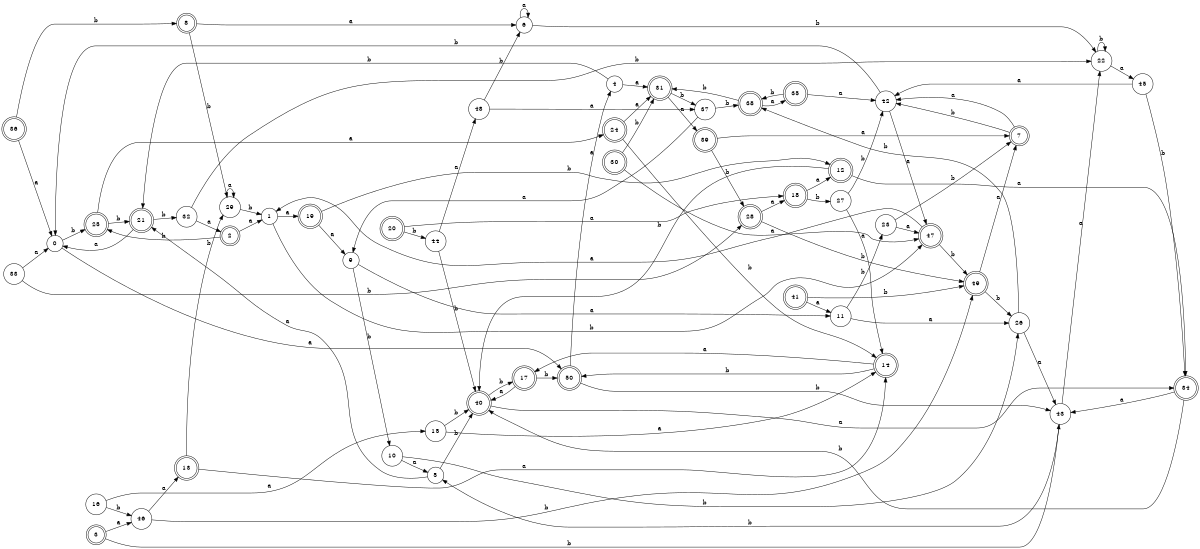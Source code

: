 digraph n41_9 {
__start0 [label="" shape="none"];

rankdir=LR;
size="8,5";

s0 [style="filled", color="black", fillcolor="white" shape="circle", label="0"];
s1 [style="filled", color="black", fillcolor="white" shape="circle", label="1"];
s2 [style="rounded,filled", color="black", fillcolor="white" shape="doublecircle", label="2"];
s3 [style="rounded,filled", color="black", fillcolor="white" shape="doublecircle", label="3"];
s4 [style="filled", color="black", fillcolor="white" shape="circle", label="4"];
s5 [style="filled", color="black", fillcolor="white" shape="circle", label="5"];
s6 [style="filled", color="black", fillcolor="white" shape="circle", label="6"];
s7 [style="rounded,filled", color="black", fillcolor="white" shape="doublecircle", label="7"];
s8 [style="rounded,filled", color="black", fillcolor="white" shape="doublecircle", label="8"];
s9 [style="filled", color="black", fillcolor="white" shape="circle", label="9"];
s10 [style="filled", color="black", fillcolor="white" shape="circle", label="10"];
s11 [style="filled", color="black", fillcolor="white" shape="circle", label="11"];
s12 [style="rounded,filled", color="black", fillcolor="white" shape="doublecircle", label="12"];
s13 [style="rounded,filled", color="black", fillcolor="white" shape="doublecircle", label="13"];
s14 [style="rounded,filled", color="black", fillcolor="white" shape="doublecircle", label="14"];
s15 [style="filled", color="black", fillcolor="white" shape="circle", label="15"];
s16 [style="filled", color="black", fillcolor="white" shape="circle", label="16"];
s17 [style="rounded,filled", color="black", fillcolor="white" shape="doublecircle", label="17"];
s18 [style="rounded,filled", color="black", fillcolor="white" shape="doublecircle", label="18"];
s19 [style="rounded,filled", color="black", fillcolor="white" shape="doublecircle", label="19"];
s20 [style="rounded,filled", color="black", fillcolor="white" shape="doublecircle", label="20"];
s21 [style="rounded,filled", color="black", fillcolor="white" shape="doublecircle", label="21"];
s22 [style="filled", color="black", fillcolor="white" shape="circle", label="22"];
s23 [style="filled", color="black", fillcolor="white" shape="circle", label="23"];
s24 [style="rounded,filled", color="black", fillcolor="white" shape="doublecircle", label="24"];
s25 [style="rounded,filled", color="black", fillcolor="white" shape="doublecircle", label="25"];
s26 [style="filled", color="black", fillcolor="white" shape="circle", label="26"];
s27 [style="filled", color="black", fillcolor="white" shape="circle", label="27"];
s28 [style="rounded,filled", color="black", fillcolor="white" shape="doublecircle", label="28"];
s29 [style="filled", color="black", fillcolor="white" shape="circle", label="29"];
s30 [style="rounded,filled", color="black", fillcolor="white" shape="doublecircle", label="30"];
s31 [style="rounded,filled", color="black", fillcolor="white" shape="doublecircle", label="31"];
s32 [style="filled", color="black", fillcolor="white" shape="circle", label="32"];
s33 [style="filled", color="black", fillcolor="white" shape="circle", label="33"];
s34 [style="rounded,filled", color="black", fillcolor="white" shape="doublecircle", label="34"];
s35 [style="rounded,filled", color="black", fillcolor="white" shape="doublecircle", label="35"];
s36 [style="rounded,filled", color="black", fillcolor="white" shape="doublecircle", label="36"];
s37 [style="filled", color="black", fillcolor="white" shape="circle", label="37"];
s38 [style="rounded,filled", color="black", fillcolor="white" shape="doublecircle", label="38"];
s39 [style="rounded,filled", color="black", fillcolor="white" shape="doublecircle", label="39"];
s40 [style="rounded,filled", color="black", fillcolor="white" shape="doublecircle", label="40"];
s41 [style="rounded,filled", color="black", fillcolor="white" shape="doublecircle", label="41"];
s42 [style="filled", color="black", fillcolor="white" shape="circle", label="42"];
s43 [style="filled", color="black", fillcolor="white" shape="circle", label="43"];
s44 [style="filled", color="black", fillcolor="white" shape="circle", label="44"];
s45 [style="filled", color="black", fillcolor="white" shape="circle", label="45"];
s46 [style="filled", color="black", fillcolor="white" shape="circle", label="46"];
s47 [style="rounded,filled", color="black", fillcolor="white" shape="doublecircle", label="47"];
s48 [style="filled", color="black", fillcolor="white" shape="circle", label="48"];
s49 [style="rounded,filled", color="black", fillcolor="white" shape="doublecircle", label="49"];
s50 [style="rounded,filled", color="black", fillcolor="white" shape="doublecircle", label="50"];
s0 -> s50 [label="a"];
s0 -> s25 [label="b"];
s1 -> s19 [label="a"];
s1 -> s47 [label="b"];
s2 -> s1 [label="a"];
s2 -> s25 [label="b"];
s3 -> s46 [label="a"];
s3 -> s43 [label="b"];
s4 -> s31 [label="a"];
s4 -> s21 [label="b"];
s5 -> s21 [label="a"];
s5 -> s40 [label="b"];
s6 -> s6 [label="a"];
s6 -> s22 [label="b"];
s7 -> s42 [label="a"];
s7 -> s42 [label="b"];
s8 -> s6 [label="a"];
s8 -> s29 [label="b"];
s9 -> s11 [label="a"];
s9 -> s10 [label="b"];
s10 -> s5 [label="a"];
s10 -> s26 [label="b"];
s11 -> s26 [label="a"];
s11 -> s23 [label="b"];
s12 -> s34 [label="a"];
s12 -> s40 [label="b"];
s13 -> s14 [label="a"];
s13 -> s29 [label="b"];
s14 -> s17 [label="a"];
s14 -> s50 [label="b"];
s15 -> s14 [label="a"];
s15 -> s40 [label="b"];
s16 -> s15 [label="a"];
s16 -> s46 [label="b"];
s17 -> s40 [label="a"];
s17 -> s50 [label="b"];
s18 -> s12 [label="a"];
s18 -> s27 [label="b"];
s19 -> s9 [label="a"];
s19 -> s12 [label="b"];
s20 -> s18 [label="a"];
s20 -> s44 [label="b"];
s21 -> s0 [label="a"];
s21 -> s32 [label="b"];
s22 -> s45 [label="a"];
s22 -> s22 [label="b"];
s23 -> s47 [label="a"];
s23 -> s7 [label="b"];
s24 -> s31 [label="a"];
s24 -> s14 [label="b"];
s25 -> s24 [label="a"];
s25 -> s21 [label="b"];
s26 -> s43 [label="a"];
s26 -> s38 [label="b"];
s27 -> s14 [label="a"];
s27 -> s42 [label="b"];
s28 -> s18 [label="a"];
s28 -> s49 [label="b"];
s29 -> s29 [label="a"];
s29 -> s1 [label="b"];
s30 -> s47 [label="a"];
s30 -> s31 [label="b"];
s31 -> s39 [label="a"];
s31 -> s37 [label="b"];
s32 -> s2 [label="a"];
s32 -> s22 [label="b"];
s33 -> s0 [label="a"];
s33 -> s28 [label="b"];
s34 -> s43 [label="a"];
s34 -> s40 [label="b"];
s35 -> s42 [label="a"];
s35 -> s38 [label="b"];
s36 -> s0 [label="a"];
s36 -> s8 [label="b"];
s37 -> s9 [label="a"];
s37 -> s38 [label="b"];
s38 -> s35 [label="a"];
s38 -> s31 [label="b"];
s39 -> s7 [label="a"];
s39 -> s28 [label="b"];
s40 -> s34 [label="a"];
s40 -> s17 [label="b"];
s41 -> s11 [label="a"];
s41 -> s49 [label="b"];
s42 -> s47 [label="a"];
s42 -> s0 [label="b"];
s43 -> s22 [label="a"];
s43 -> s5 [label="b"];
s44 -> s48 [label="a"];
s44 -> s40 [label="b"];
s45 -> s42 [label="a"];
s45 -> s34 [label="b"];
s46 -> s13 [label="a"];
s46 -> s49 [label="b"];
s47 -> s1 [label="a"];
s47 -> s49 [label="b"];
s48 -> s37 [label="a"];
s48 -> s6 [label="b"];
s49 -> s7 [label="a"];
s49 -> s26 [label="b"];
s50 -> s4 [label="a"];
s50 -> s43 [label="b"];

}